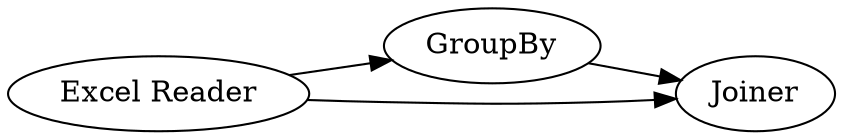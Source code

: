 digraph {
	1 [label="Excel Reader"]
	2 [label=GroupBy]
	3 [label=Joiner]
	1 -> 2
	1 -> 3
	2 -> 3
	rankdir=LR
}
